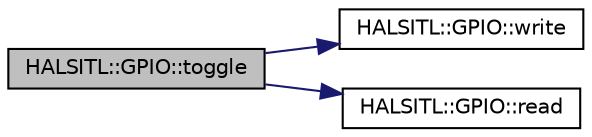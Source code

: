 digraph "HALSITL::GPIO::toggle"
{
 // INTERACTIVE_SVG=YES
  edge [fontname="Helvetica",fontsize="10",labelfontname="Helvetica",labelfontsize="10"];
  node [fontname="Helvetica",fontsize="10",shape=record];
  rankdir="LR";
  Node1 [label="HALSITL::GPIO::toggle",height=0.2,width=0.4,color="black", fillcolor="grey75", style="filled", fontcolor="black"];
  Node1 -> Node2 [color="midnightblue",fontsize="10",style="solid",fontname="Helvetica"];
  Node2 [label="HALSITL::GPIO::write",height=0.2,width=0.4,color="black", fillcolor="white", style="filled",URL="$classHALSITL_1_1GPIO.html#a37f695836148e56bb7d173111c2b8aaf"];
  Node1 -> Node3 [color="midnightblue",fontsize="10",style="solid",fontname="Helvetica"];
  Node3 [label="HALSITL::GPIO::read",height=0.2,width=0.4,color="black", fillcolor="white", style="filled",URL="$classHALSITL_1_1GPIO.html#aedc660df2278ce47542f458582bf6c72"];
}
